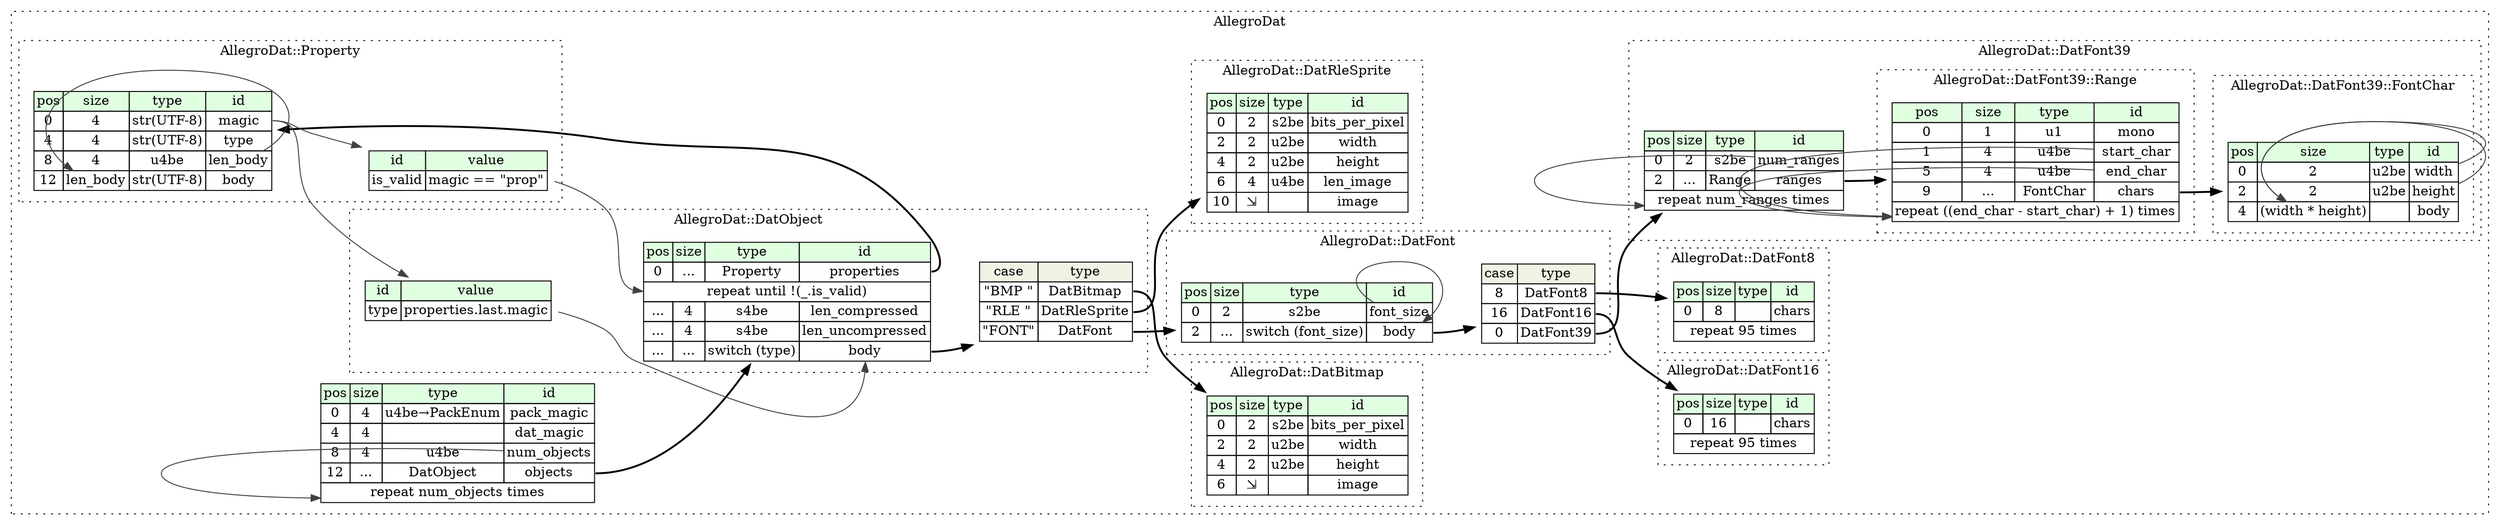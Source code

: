 digraph {
	rankdir=LR;
	node [shape=plaintext];
	subgraph cluster__allegro_dat {
		label="AllegroDat";
		graph[style=dotted];

		allegro_dat__seq [label=<<TABLE BORDER="0" CELLBORDER="1" CELLSPACING="0">
			<TR><TD BGCOLOR="#E0FFE0">pos</TD><TD BGCOLOR="#E0FFE0">size</TD><TD BGCOLOR="#E0FFE0">type</TD><TD BGCOLOR="#E0FFE0">id</TD></TR>
			<TR><TD PORT="pack_magic_pos">0</TD><TD PORT="pack_magic_size">4</TD><TD>u4be→PackEnum</TD><TD PORT="pack_magic_type">pack_magic</TD></TR>
			<TR><TD PORT="dat_magic_pos">4</TD><TD PORT="dat_magic_size">4</TD><TD></TD><TD PORT="dat_magic_type">dat_magic</TD></TR>
			<TR><TD PORT="num_objects_pos">8</TD><TD PORT="num_objects_size">4</TD><TD>u4be</TD><TD PORT="num_objects_type">num_objects</TD></TR>
			<TR><TD PORT="objects_pos">12</TD><TD PORT="objects_size">...</TD><TD>DatObject</TD><TD PORT="objects_type">objects</TD></TR>
			<TR><TD COLSPAN="4" PORT="objects__repeat">repeat num_objects times</TD></TR>
		</TABLE>>];
		subgraph cluster__dat_font_16 {
			label="AllegroDat::DatFont16";
			graph[style=dotted];

			dat_font_16__seq [label=<<TABLE BORDER="0" CELLBORDER="1" CELLSPACING="0">
				<TR><TD BGCOLOR="#E0FFE0">pos</TD><TD BGCOLOR="#E0FFE0">size</TD><TD BGCOLOR="#E0FFE0">type</TD><TD BGCOLOR="#E0FFE0">id</TD></TR>
				<TR><TD PORT="chars_pos">0</TD><TD PORT="chars_size">16</TD><TD></TD><TD PORT="chars_type">chars</TD></TR>
				<TR><TD COLSPAN="4" PORT="chars__repeat">repeat 95 times</TD></TR>
			</TABLE>>];
		}
		subgraph cluster__dat_bitmap {
			label="AllegroDat::DatBitmap";
			graph[style=dotted];

			dat_bitmap__seq [label=<<TABLE BORDER="0" CELLBORDER="1" CELLSPACING="0">
				<TR><TD BGCOLOR="#E0FFE0">pos</TD><TD BGCOLOR="#E0FFE0">size</TD><TD BGCOLOR="#E0FFE0">type</TD><TD BGCOLOR="#E0FFE0">id</TD></TR>
				<TR><TD PORT="bits_per_pixel_pos">0</TD><TD PORT="bits_per_pixel_size">2</TD><TD>s2be</TD><TD PORT="bits_per_pixel_type">bits_per_pixel</TD></TR>
				<TR><TD PORT="width_pos">2</TD><TD PORT="width_size">2</TD><TD>u2be</TD><TD PORT="width_type">width</TD></TR>
				<TR><TD PORT="height_pos">4</TD><TD PORT="height_size">2</TD><TD>u2be</TD><TD PORT="height_type">height</TD></TR>
				<TR><TD PORT="image_pos">6</TD><TD PORT="image_size">⇲</TD><TD></TD><TD PORT="image_type">image</TD></TR>
			</TABLE>>];
		}
		subgraph cluster__dat_font {
			label="AllegroDat::DatFont";
			graph[style=dotted];

			dat_font__seq [label=<<TABLE BORDER="0" CELLBORDER="1" CELLSPACING="0">
				<TR><TD BGCOLOR="#E0FFE0">pos</TD><TD BGCOLOR="#E0FFE0">size</TD><TD BGCOLOR="#E0FFE0">type</TD><TD BGCOLOR="#E0FFE0">id</TD></TR>
				<TR><TD PORT="font_size_pos">0</TD><TD PORT="font_size_size">2</TD><TD>s2be</TD><TD PORT="font_size_type">font_size</TD></TR>
				<TR><TD PORT="body_pos">2</TD><TD PORT="body_size">...</TD><TD>switch (font_size)</TD><TD PORT="body_type">body</TD></TR>
			</TABLE>>];
dat_font__seq_body_switch [label=<<TABLE BORDER="0" CELLBORDER="1" CELLSPACING="0">
	<TR><TD BGCOLOR="#F0F2E4">case</TD><TD BGCOLOR="#F0F2E4">type</TD></TR>
	<TR><TD>8</TD><TD PORT="case0">DatFont8</TD></TR>
	<TR><TD>16</TD><TD PORT="case1">DatFont16</TD></TR>
	<TR><TD>0</TD><TD PORT="case2">DatFont39</TD></TR>
</TABLE>>];
		}
		subgraph cluster__dat_font_8 {
			label="AllegroDat::DatFont8";
			graph[style=dotted];

			dat_font_8__seq [label=<<TABLE BORDER="0" CELLBORDER="1" CELLSPACING="0">
				<TR><TD BGCOLOR="#E0FFE0">pos</TD><TD BGCOLOR="#E0FFE0">size</TD><TD BGCOLOR="#E0FFE0">type</TD><TD BGCOLOR="#E0FFE0">id</TD></TR>
				<TR><TD PORT="chars_pos">0</TD><TD PORT="chars_size">8</TD><TD></TD><TD PORT="chars_type">chars</TD></TR>
				<TR><TD COLSPAN="4" PORT="chars__repeat">repeat 95 times</TD></TR>
			</TABLE>>];
		}
		subgraph cluster__dat_object {
			label="AllegroDat::DatObject";
			graph[style=dotted];

			dat_object__seq [label=<<TABLE BORDER="0" CELLBORDER="1" CELLSPACING="0">
				<TR><TD BGCOLOR="#E0FFE0">pos</TD><TD BGCOLOR="#E0FFE0">size</TD><TD BGCOLOR="#E0FFE0">type</TD><TD BGCOLOR="#E0FFE0">id</TD></TR>
				<TR><TD PORT="properties_pos">0</TD><TD PORT="properties_size">...</TD><TD>Property</TD><TD PORT="properties_type">properties</TD></TR>
				<TR><TD COLSPAN="4" PORT="properties__repeat">repeat until !(_.is_valid)</TD></TR>
				<TR><TD PORT="len_compressed_pos">...</TD><TD PORT="len_compressed_size">4</TD><TD>s4be</TD><TD PORT="len_compressed_type">len_compressed</TD></TR>
				<TR><TD PORT="len_uncompressed_pos">...</TD><TD PORT="len_uncompressed_size">4</TD><TD>s4be</TD><TD PORT="len_uncompressed_type">len_uncompressed</TD></TR>
				<TR><TD PORT="body_pos">...</TD><TD PORT="body_size">...</TD><TD>switch (type)</TD><TD PORT="body_type">body</TD></TR>
			</TABLE>>];
			dat_object__inst__type [label=<<TABLE BORDER="0" CELLBORDER="1" CELLSPACING="0">
				<TR><TD BGCOLOR="#E0FFE0">id</TD><TD BGCOLOR="#E0FFE0">value</TD></TR>
				<TR><TD>type</TD><TD>properties.last.magic</TD></TR>
			</TABLE>>];
dat_object__seq_body_switch [label=<<TABLE BORDER="0" CELLBORDER="1" CELLSPACING="0">
	<TR><TD BGCOLOR="#F0F2E4">case</TD><TD BGCOLOR="#F0F2E4">type</TD></TR>
	<TR><TD>&quot;BMP &quot;</TD><TD PORT="case0">DatBitmap</TD></TR>
	<TR><TD>&quot;RLE &quot;</TD><TD PORT="case1">DatRleSprite</TD></TR>
	<TR><TD>&quot;FONT&quot;</TD><TD PORT="case2">DatFont</TD></TR>
</TABLE>>];
		}
		subgraph cluster__dat_font_3_9 {
			label="AllegroDat::DatFont39";
			graph[style=dotted];

			dat_font_3_9__seq [label=<<TABLE BORDER="0" CELLBORDER="1" CELLSPACING="0">
				<TR><TD BGCOLOR="#E0FFE0">pos</TD><TD BGCOLOR="#E0FFE0">size</TD><TD BGCOLOR="#E0FFE0">type</TD><TD BGCOLOR="#E0FFE0">id</TD></TR>
				<TR><TD PORT="num_ranges_pos">0</TD><TD PORT="num_ranges_size">2</TD><TD>s2be</TD><TD PORT="num_ranges_type">num_ranges</TD></TR>
				<TR><TD PORT="ranges_pos">2</TD><TD PORT="ranges_size">...</TD><TD>Range</TD><TD PORT="ranges_type">ranges</TD></TR>
				<TR><TD COLSPAN="4" PORT="ranges__repeat">repeat num_ranges times</TD></TR>
			</TABLE>>];
			subgraph cluster__range {
				label="AllegroDat::DatFont39::Range";
				graph[style=dotted];

				range__seq [label=<<TABLE BORDER="0" CELLBORDER="1" CELLSPACING="0">
					<TR><TD BGCOLOR="#E0FFE0">pos</TD><TD BGCOLOR="#E0FFE0">size</TD><TD BGCOLOR="#E0FFE0">type</TD><TD BGCOLOR="#E0FFE0">id</TD></TR>
					<TR><TD PORT="mono_pos">0</TD><TD PORT="mono_size">1</TD><TD>u1</TD><TD PORT="mono_type">mono</TD></TR>
					<TR><TD PORT="start_char_pos">1</TD><TD PORT="start_char_size">4</TD><TD>u4be</TD><TD PORT="start_char_type">start_char</TD></TR>
					<TR><TD PORT="end_char_pos">5</TD><TD PORT="end_char_size">4</TD><TD>u4be</TD><TD PORT="end_char_type">end_char</TD></TR>
					<TR><TD PORT="chars_pos">9</TD><TD PORT="chars_size">...</TD><TD>FontChar</TD><TD PORT="chars_type">chars</TD></TR>
					<TR><TD COLSPAN="4" PORT="chars__repeat">repeat ((end_char - start_char) + 1) times</TD></TR>
				</TABLE>>];
			}
			subgraph cluster__font_char {
				label="AllegroDat::DatFont39::FontChar";
				graph[style=dotted];

				font_char__seq [label=<<TABLE BORDER="0" CELLBORDER="1" CELLSPACING="0">
					<TR><TD BGCOLOR="#E0FFE0">pos</TD><TD BGCOLOR="#E0FFE0">size</TD><TD BGCOLOR="#E0FFE0">type</TD><TD BGCOLOR="#E0FFE0">id</TD></TR>
					<TR><TD PORT="width_pos">0</TD><TD PORT="width_size">2</TD><TD>u2be</TD><TD PORT="width_type">width</TD></TR>
					<TR><TD PORT="height_pos">2</TD><TD PORT="height_size">2</TD><TD>u2be</TD><TD PORT="height_type">height</TD></TR>
					<TR><TD PORT="body_pos">4</TD><TD PORT="body_size">(width * height)</TD><TD></TD><TD PORT="body_type">body</TD></TR>
				</TABLE>>];
			}
		}
		subgraph cluster__property {
			label="AllegroDat::Property";
			graph[style=dotted];

			property__seq [label=<<TABLE BORDER="0" CELLBORDER="1" CELLSPACING="0">
				<TR><TD BGCOLOR="#E0FFE0">pos</TD><TD BGCOLOR="#E0FFE0">size</TD><TD BGCOLOR="#E0FFE0">type</TD><TD BGCOLOR="#E0FFE0">id</TD></TR>
				<TR><TD PORT="magic_pos">0</TD><TD PORT="magic_size">4</TD><TD>str(UTF-8)</TD><TD PORT="magic_type">magic</TD></TR>
				<TR><TD PORT="type_pos">4</TD><TD PORT="type_size">4</TD><TD>str(UTF-8)</TD><TD PORT="type_type">type</TD></TR>
				<TR><TD PORT="len_body_pos">8</TD><TD PORT="len_body_size">4</TD><TD>u4be</TD><TD PORT="len_body_type">len_body</TD></TR>
				<TR><TD PORT="body_pos">12</TD><TD PORT="body_size">len_body</TD><TD>str(UTF-8)</TD><TD PORT="body_type">body</TD></TR>
			</TABLE>>];
			property__inst__is_valid [label=<<TABLE BORDER="0" CELLBORDER="1" CELLSPACING="0">
				<TR><TD BGCOLOR="#E0FFE0">id</TD><TD BGCOLOR="#E0FFE0">value</TD></TR>
				<TR><TD>is_valid</TD><TD>magic == &quot;prop&quot;</TD></TR>
			</TABLE>>];
		}
		subgraph cluster__dat_rle_sprite {
			label="AllegroDat::DatRleSprite";
			graph[style=dotted];

			dat_rle_sprite__seq [label=<<TABLE BORDER="0" CELLBORDER="1" CELLSPACING="0">
				<TR><TD BGCOLOR="#E0FFE0">pos</TD><TD BGCOLOR="#E0FFE0">size</TD><TD BGCOLOR="#E0FFE0">type</TD><TD BGCOLOR="#E0FFE0">id</TD></TR>
				<TR><TD PORT="bits_per_pixel_pos">0</TD><TD PORT="bits_per_pixel_size">2</TD><TD>s2be</TD><TD PORT="bits_per_pixel_type">bits_per_pixel</TD></TR>
				<TR><TD PORT="width_pos">2</TD><TD PORT="width_size">2</TD><TD>u2be</TD><TD PORT="width_type">width</TD></TR>
				<TR><TD PORT="height_pos">4</TD><TD PORT="height_size">2</TD><TD>u2be</TD><TD PORT="height_type">height</TD></TR>
				<TR><TD PORT="len_image_pos">6</TD><TD PORT="len_image_size">4</TD><TD>u4be</TD><TD PORT="len_image_type">len_image</TD></TR>
				<TR><TD PORT="image_pos">10</TD><TD PORT="image_size">⇲</TD><TD></TD><TD PORT="image_type">image</TD></TR>
			</TABLE>>];
		}
	}
	allegro_dat__seq:objects_type -> dat_object__seq [style=bold];
	allegro_dat__seq:num_objects_type -> allegro_dat__seq:objects__repeat [color="#404040"];
	dat_font__seq:body_type -> dat_font__seq_body_switch [style=bold];
	dat_font__seq_body_switch:case0 -> dat_font_8__seq [style=bold];
	dat_font__seq_body_switch:case1 -> dat_font_16__seq [style=bold];
	dat_font__seq_body_switch:case2 -> dat_font_3_9__seq [style=bold];
	dat_font__seq:font_size_type -> dat_font__seq:body_type [color="#404040"];
	dat_object__seq:properties_type -> property__seq [style=bold];
	property__inst__is_valid:is_valid_type -> dat_object__seq:properties__repeat [color="#404040"];
	dat_object__seq:body_type -> dat_object__seq_body_switch [style=bold];
	dat_object__seq_body_switch:case0 -> dat_bitmap__seq [style=bold];
	dat_object__seq_body_switch:case1 -> dat_rle_sprite__seq [style=bold];
	dat_object__seq_body_switch:case2 -> dat_font__seq [style=bold];
	dat_object__inst__type:type_type -> dat_object__seq:body_type [color="#404040"];
	property__seq:magic_type -> dat_object__inst__type [color="#404040"];
	dat_font_3_9__seq:ranges_type -> range__seq [style=bold];
	dat_font_3_9__seq:num_ranges_type -> dat_font_3_9__seq:ranges__repeat [color="#404040"];
	range__seq:chars_type -> font_char__seq [style=bold];
	range__seq:end_char_type -> range__seq:chars__repeat [color="#404040"];
	range__seq:start_char_type -> range__seq:chars__repeat [color="#404040"];
	font_char__seq:width_type -> font_char__seq:body_size [color="#404040"];
	font_char__seq:height_type -> font_char__seq:body_size [color="#404040"];
	property__seq:len_body_type -> property__seq:body_size [color="#404040"];
	property__seq:magic_type -> property__inst__is_valid [color="#404040"];
}
